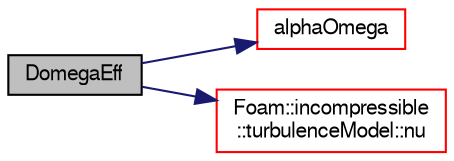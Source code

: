 digraph "DomegaEff"
{
  bgcolor="transparent";
  edge [fontname="FreeSans",fontsize="10",labelfontname="FreeSans",labelfontsize="10"];
  node [fontname="FreeSans",fontsize="10",shape=record];
  rankdir="LR";
  Node2683 [label="DomegaEff",height=0.2,width=0.4,color="black", fillcolor="grey75", style="filled", fontcolor="black"];
  Node2683 -> Node2684 [color="midnightblue",fontsize="10",style="solid",fontname="FreeSans"];
  Node2684 [label="alphaOmega",height=0.2,width=0.4,color="red",URL="$a31030.html#a84a3bc9498c8fb66c9f6adab418be6e1"];
  Node2683 -> Node2686 [color="midnightblue",fontsize="10",style="solid",fontname="FreeSans"];
  Node2686 [label="Foam::incompressible\l::turbulenceModel::nu",height=0.2,width=0.4,color="red",URL="$a31102.html#aa739f3daeda1884fecc84f2b36a24021",tooltip="Return the laminar viscosity. "];
}
